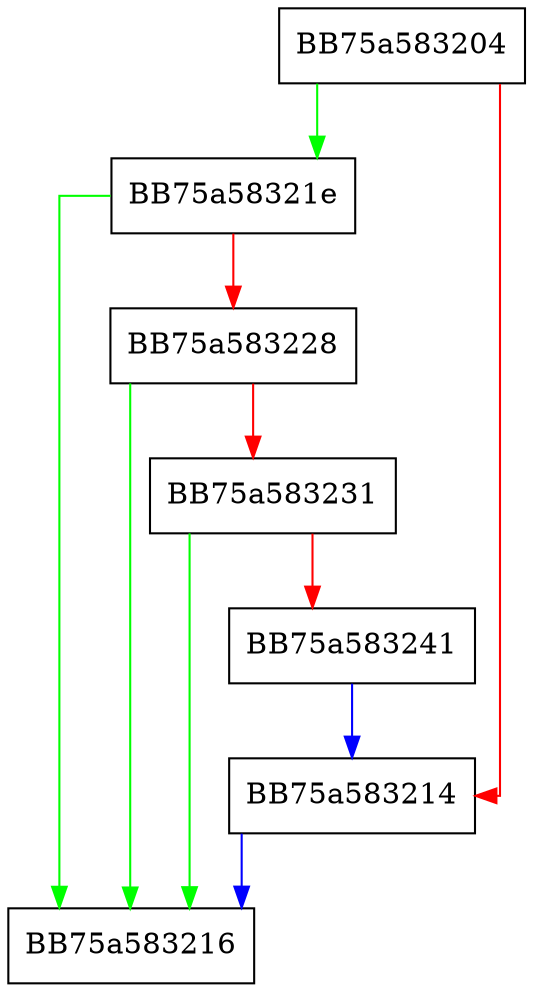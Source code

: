 digraph skip {
  node [shape="box"];
  graph [splines=ortho];
  BB75a583204 -> BB75a58321e [color="green"];
  BB75a583204 -> BB75a583214 [color="red"];
  BB75a583214 -> BB75a583216 [color="blue"];
  BB75a58321e -> BB75a583216 [color="green"];
  BB75a58321e -> BB75a583228 [color="red"];
  BB75a583228 -> BB75a583216 [color="green"];
  BB75a583228 -> BB75a583231 [color="red"];
  BB75a583231 -> BB75a583216 [color="green"];
  BB75a583231 -> BB75a583241 [color="red"];
  BB75a583241 -> BB75a583214 [color="blue"];
}